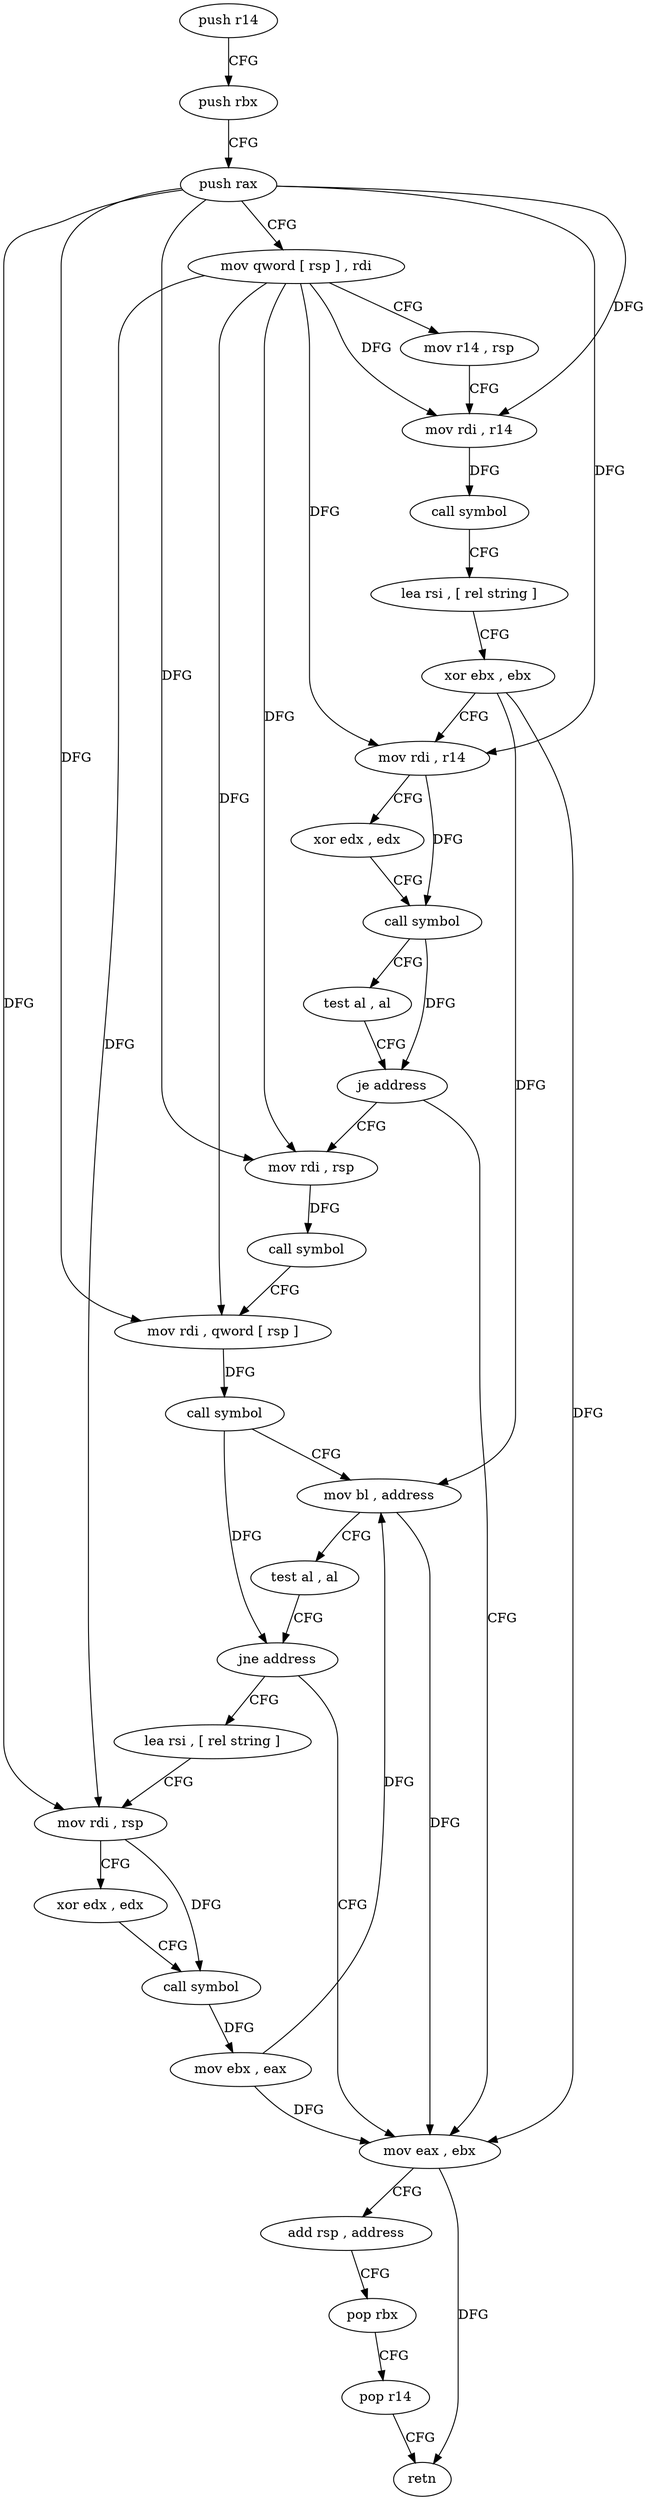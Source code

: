 digraph "func" {
"89168" [label = "push r14" ]
"89170" [label = "push rbx" ]
"89171" [label = "push rax" ]
"89172" [label = "mov qword [ rsp ] , rdi" ]
"89176" [label = "mov r14 , rsp" ]
"89179" [label = "mov rdi , r14" ]
"89182" [label = "call symbol" ]
"89187" [label = "lea rsi , [ rel string ]" ]
"89194" [label = "xor ebx , ebx" ]
"89196" [label = "mov rdi , r14" ]
"89199" [label = "xor edx , edx" ]
"89201" [label = "call symbol" ]
"89206" [label = "test al , al" ]
"89208" [label = "je address" ]
"89252" [label = "mov eax , ebx" ]
"89210" [label = "mov rdi , rsp" ]
"89254" [label = "add rsp , address" ]
"89258" [label = "pop rbx" ]
"89259" [label = "pop r14" ]
"89261" [label = "retn" ]
"89213" [label = "call symbol" ]
"89218" [label = "mov rdi , qword [ rsp ]" ]
"89222" [label = "call symbol" ]
"89227" [label = "mov bl , address" ]
"89229" [label = "test al , al" ]
"89231" [label = "jne address" ]
"89233" [label = "lea rsi , [ rel string ]" ]
"89240" [label = "mov rdi , rsp" ]
"89243" [label = "xor edx , edx" ]
"89245" [label = "call symbol" ]
"89250" [label = "mov ebx , eax" ]
"89168" -> "89170" [ label = "CFG" ]
"89170" -> "89171" [ label = "CFG" ]
"89171" -> "89172" [ label = "CFG" ]
"89171" -> "89218" [ label = "DFG" ]
"89171" -> "89179" [ label = "DFG" ]
"89171" -> "89196" [ label = "DFG" ]
"89171" -> "89210" [ label = "DFG" ]
"89171" -> "89240" [ label = "DFG" ]
"89172" -> "89176" [ label = "CFG" ]
"89172" -> "89218" [ label = "DFG" ]
"89172" -> "89179" [ label = "DFG" ]
"89172" -> "89196" [ label = "DFG" ]
"89172" -> "89210" [ label = "DFG" ]
"89172" -> "89240" [ label = "DFG" ]
"89176" -> "89179" [ label = "CFG" ]
"89179" -> "89182" [ label = "DFG" ]
"89182" -> "89187" [ label = "CFG" ]
"89187" -> "89194" [ label = "CFG" ]
"89194" -> "89196" [ label = "CFG" ]
"89194" -> "89252" [ label = "DFG" ]
"89194" -> "89227" [ label = "DFG" ]
"89196" -> "89199" [ label = "CFG" ]
"89196" -> "89201" [ label = "DFG" ]
"89199" -> "89201" [ label = "CFG" ]
"89201" -> "89206" [ label = "CFG" ]
"89201" -> "89208" [ label = "DFG" ]
"89206" -> "89208" [ label = "CFG" ]
"89208" -> "89252" [ label = "CFG" ]
"89208" -> "89210" [ label = "CFG" ]
"89252" -> "89254" [ label = "CFG" ]
"89252" -> "89261" [ label = "DFG" ]
"89210" -> "89213" [ label = "DFG" ]
"89254" -> "89258" [ label = "CFG" ]
"89258" -> "89259" [ label = "CFG" ]
"89259" -> "89261" [ label = "CFG" ]
"89213" -> "89218" [ label = "CFG" ]
"89218" -> "89222" [ label = "DFG" ]
"89222" -> "89227" [ label = "CFG" ]
"89222" -> "89231" [ label = "DFG" ]
"89227" -> "89229" [ label = "CFG" ]
"89227" -> "89252" [ label = "DFG" ]
"89229" -> "89231" [ label = "CFG" ]
"89231" -> "89252" [ label = "CFG" ]
"89231" -> "89233" [ label = "CFG" ]
"89233" -> "89240" [ label = "CFG" ]
"89240" -> "89243" [ label = "CFG" ]
"89240" -> "89245" [ label = "DFG" ]
"89243" -> "89245" [ label = "CFG" ]
"89245" -> "89250" [ label = "DFG" ]
"89250" -> "89252" [ label = "DFG" ]
"89250" -> "89227" [ label = "DFG" ]
}
